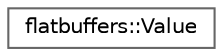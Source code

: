 digraph "Graphical Class Hierarchy"
{
 // LATEX_PDF_SIZE
  bgcolor="transparent";
  edge [fontname=Helvetica,fontsize=10,labelfontname=Helvetica,labelfontsize=10];
  node [fontname=Helvetica,fontsize=10,shape=box,height=0.2,width=0.4];
  rankdir="LR";
  Node0 [id="Node000000",label="flatbuffers::Value",height=0.2,width=0.4,color="grey40", fillcolor="white", style="filled",URL="$structflatbuffers_1_1Value.html",tooltip=" "];
}
